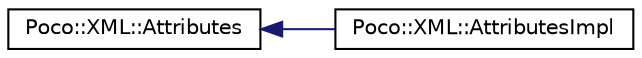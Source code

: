 digraph "Graphical Class Hierarchy"
{
 // LATEX_PDF_SIZE
  edge [fontname="Helvetica",fontsize="10",labelfontname="Helvetica",labelfontsize="10"];
  node [fontname="Helvetica",fontsize="10",shape=record];
  rankdir="LR";
  Node0 [label="Poco::XML::Attributes",height=0.2,width=0.4,color="black", fillcolor="white", style="filled",URL="$classPoco_1_1XML_1_1Attributes.html",tooltip=" "];
  Node0 -> Node1 [dir="back",color="midnightblue",fontsize="10",style="solid",fontname="Helvetica"];
  Node1 [label="Poco::XML::AttributesImpl",height=0.2,width=0.4,color="black", fillcolor="white", style="filled",URL="$classPoco_1_1XML_1_1AttributesImpl.html",tooltip=" "];
}
